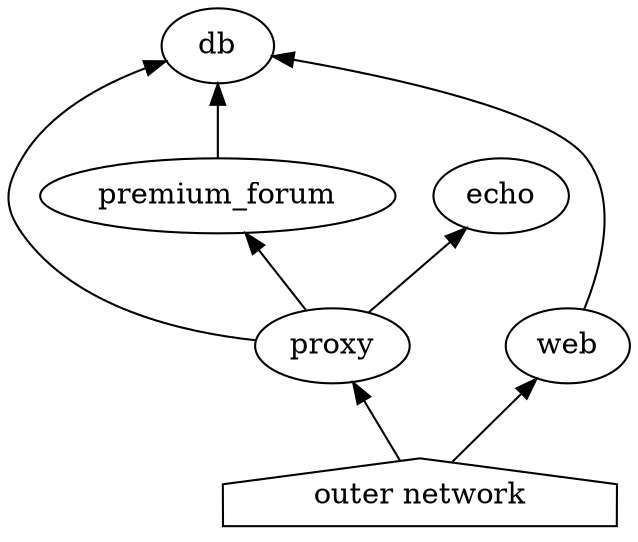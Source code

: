 digraph G {
  dir=forward;
  node[shape=ellipse];
  edge[dir=back]
  "outer network"[shape=house];
  proxy -> "outer network";
  web ->  "outer network";
  db -> proxy;
  db -> web;
  premium_forum -> proxy;
  db -> premium_forum;
  "echo" -> proxy;
}
